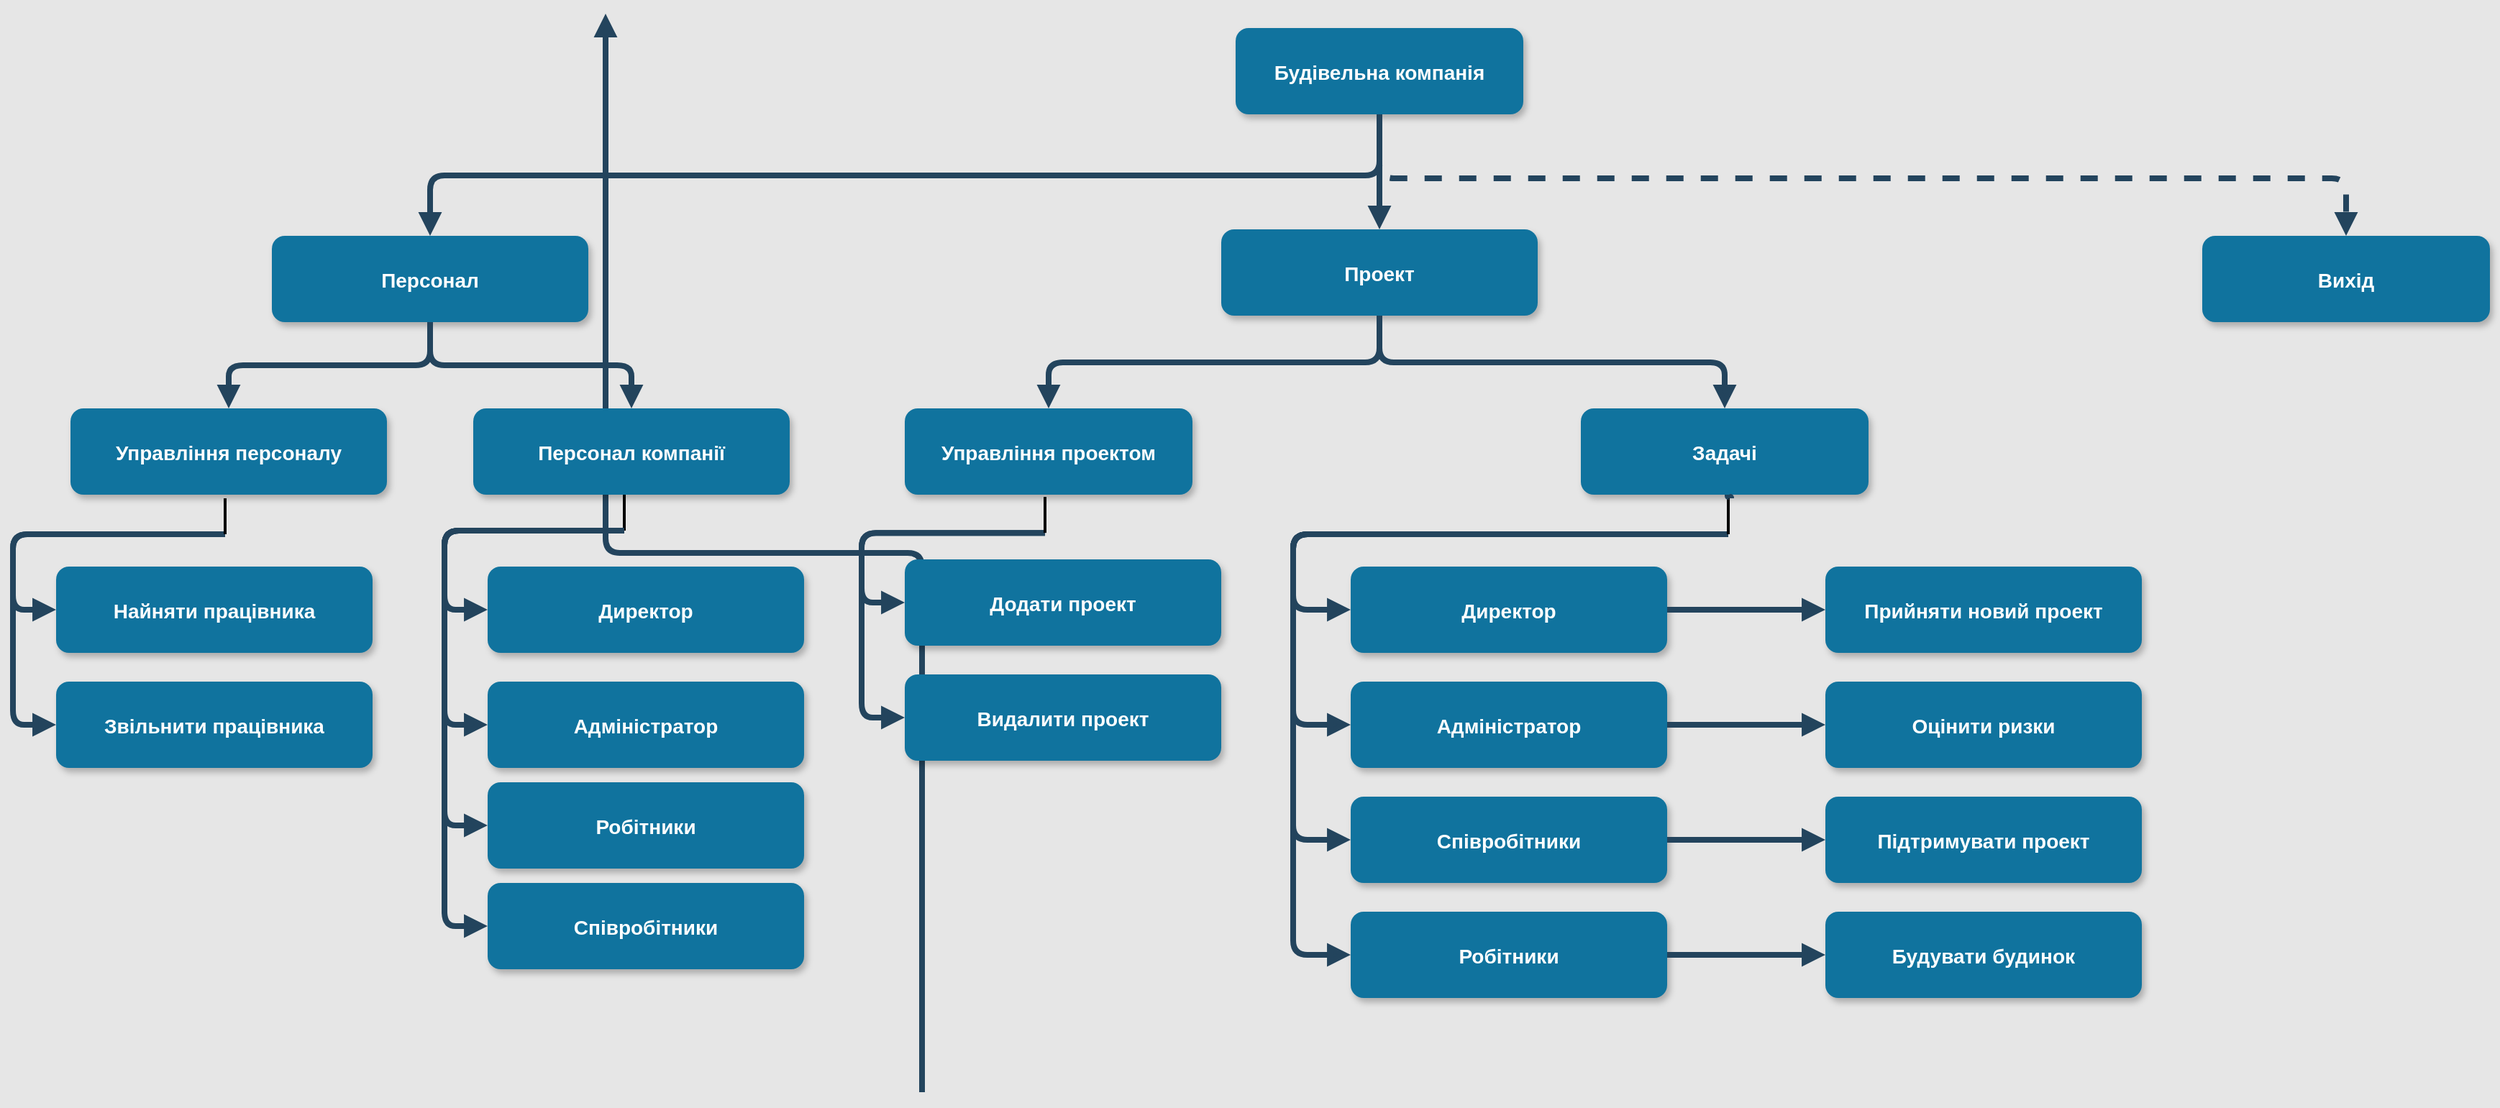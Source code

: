 <mxfile version="17.4.6" type="github" pages="2">
  <diagram name="Page-1" id="97916047-d0de-89f5-080d-49f4d83e522f">
    <mxGraphModel dx="3829.5" dy="1266" grid="1" gridSize="10" guides="0" tooltips="1" connect="1" arrows="1" fold="1" page="1" pageScale="1.5" pageWidth="1169" pageHeight="827" background="#E6E6E6" math="0" shadow="0">
      <root>
        <mxCell id="0" />
        <mxCell id="1" parent="0" />
        <mxCell id="2" value="Будівельна компанія" style="rounded=1;fillColor=#10739E;strokeColor=none;shadow=1;gradientColor=none;fontStyle=1;fontColor=#FFFFFF;fontSize=14;" parent="1" vertex="1">
          <mxGeometry x="600" y="205.5" width="200" height="60" as="geometry" />
        </mxCell>
        <mxCell id="3" value="Проект" style="rounded=1;fillColor=#10739E;strokeColor=none;shadow=1;gradientColor=none;fontStyle=1;fontColor=#FFFFFF;fontSize=14;" parent="1" vertex="1">
          <mxGeometry x="590" y="345.5" width="220" height="60" as="geometry" />
        </mxCell>
        <mxCell id="5" value="Управління проектом" style="rounded=1;fillColor=#10739E;strokeColor=none;shadow=1;gradientColor=none;fontStyle=1;fontColor=#FFFFFF;fontSize=14;" parent="1" vertex="1">
          <mxGeometry x="370" y="470" width="200" height="60" as="geometry" />
        </mxCell>
        <mxCell id="7" value="Вихід" style="rounded=1;fillColor=#10739E;strokeColor=none;shadow=1;gradientColor=none;fontStyle=1;fontColor=#FFFFFF;fontSize=14;" parent="1" vertex="1">
          <mxGeometry x="1272" y="350" width="200" height="60" as="geometry" />
        </mxCell>
        <mxCell id="29" value="" style="edgeStyle=elbowEdgeStyle;elbow=vertical;strokeWidth=4;endArrow=block;endFill=1;fontStyle=1;strokeColor=#23445D;" parent="1" source="2" target="3" edge="1">
          <mxGeometry x="22" y="165.5" width="100" height="100" as="geometry">
            <mxPoint x="22" y="265.5" as="sourcePoint" />
            <mxPoint x="122" y="165.5" as="targetPoint" />
          </mxGeometry>
        </mxCell>
        <mxCell id="30" value="" style="edgeStyle=elbowEdgeStyle;elbow=vertical;strokeWidth=4;endArrow=block;endFill=1;fontStyle=1;strokeColor=#23445D;" parent="1" source="3" target="5" edge="1">
          <mxGeometry x="22" y="165.5" width="100" height="100" as="geometry">
            <mxPoint x="22" y="265.5" as="sourcePoint" />
            <mxPoint x="122" y="165.5" as="targetPoint" />
          </mxGeometry>
        </mxCell>
        <mxCell id="33" value="" style="edgeStyle=elbowEdgeStyle;elbow=vertical;strokeWidth=4;endArrow=block;endFill=1;fontStyle=1;dashed=1;strokeColor=#23445D;entryX=0.5;entryY=0;entryDx=0;entryDy=0;" parent="1" source="2" target="7" edge="1">
          <mxGeometry x="22" y="165.5" width="100" height="100" as="geometry">
            <mxPoint x="22" y="265.5" as="sourcePoint" />
            <mxPoint x="122" y="165.5" as="targetPoint" />
            <Array as="points">
              <mxPoint x="1330" y="310" />
              <mxPoint x="1062" y="295.5" />
            </Array>
          </mxGeometry>
        </mxCell>
        <mxCell id="41" value="" style="edgeStyle=elbowEdgeStyle;elbow=vertical;strokeWidth=4;endArrow=block;endFill=1;fontStyle=1;strokeColor=#23445D;" parent="1" target="12" edge="1">
          <mxGeometry x="62" y="195.5" width="100" height="100" as="geometry">
            <mxPoint x="382" y="945.5" as="sourcePoint" />
            <mxPoint x="162" y="195.5" as="targetPoint" />
          </mxGeometry>
        </mxCell>
        <mxCell id="3_1e2oPx1GptNMxZSMDV-56" value="Персонал" style="rounded=1;fillColor=#10739E;strokeColor=none;shadow=1;gradientColor=none;fontStyle=1;fontColor=#FFFFFF;fontSize=14;" vertex="1" parent="1">
          <mxGeometry x="-70" y="350" width="220" height="60" as="geometry" />
        </mxCell>
        <mxCell id="3_1e2oPx1GptNMxZSMDV-57" value="" style="edgeStyle=elbowEdgeStyle;elbow=vertical;strokeWidth=4;endArrow=block;endFill=1;fontStyle=1;strokeColor=#23445D;exitX=0.5;exitY=1;exitDx=0;exitDy=0;" edge="1" parent="1" target="3_1e2oPx1GptNMxZSMDV-56" source="2">
          <mxGeometry x="-380" y="170" width="100" height="100" as="geometry">
            <mxPoint x="370" y="270" as="sourcePoint" />
            <mxPoint x="-280" y="170" as="targetPoint" />
          </mxGeometry>
        </mxCell>
        <mxCell id="3_1e2oPx1GptNMxZSMDV-58" value="Управління персоналу" style="rounded=1;fillColor=#10739E;strokeColor=none;shadow=1;gradientColor=none;fontStyle=1;fontColor=#FFFFFF;fontSize=14;" vertex="1" parent="1">
          <mxGeometry x="-210" y="470" width="220" height="60" as="geometry" />
        </mxCell>
        <mxCell id="3_1e2oPx1GptNMxZSMDV-60" value="" style="edgeStyle=elbowEdgeStyle;elbow=vertical;strokeWidth=4;endArrow=block;endFill=1;fontStyle=1;strokeColor=#23445D;exitX=0.5;exitY=1;exitDx=0;exitDy=0;entryX=0.5;entryY=0;entryDx=0;entryDy=0;" edge="1" parent="1" source="3_1e2oPx1GptNMxZSMDV-56" target="3_1e2oPx1GptNMxZSMDV-58">
          <mxGeometry x="-810" y="374.5" width="100" height="100" as="geometry">
            <mxPoint x="342" y="470" as="sourcePoint" />
            <mxPoint x="-160" y="554.5" as="targetPoint" />
          </mxGeometry>
        </mxCell>
        <mxCell id="3_1e2oPx1GptNMxZSMDV-64" value="" style="edgeStyle=elbowEdgeStyle;elbow=vertical;strokeWidth=4;endArrow=block;endFill=1;fontStyle=1;strokeColor=#23445D;exitX=1;exitY=0.5;exitDx=0;exitDy=0;entryX=0;entryY=0.5;entryDx=0;entryDy=0;exitPerimeter=0;" edge="1" parent="1" source="3_1e2oPx1GptNMxZSMDV-87" target="3_1e2oPx1GptNMxZSMDV-67">
          <mxGeometry x="-800" y="384.5" width="100" height="100" as="geometry">
            <mxPoint x="40" y="420" as="sourcePoint" />
            <mxPoint x="-190" y="640" as="targetPoint" />
            <Array as="points">
              <mxPoint x="-250" y="580" />
              <mxPoint x="-460" y="600" />
            </Array>
          </mxGeometry>
        </mxCell>
        <mxCell id="3_1e2oPx1GptNMxZSMDV-67" value="Найняти працівника" style="rounded=1;fillColor=#10739E;strokeColor=none;shadow=1;gradientColor=none;fontStyle=1;fontColor=#FFFFFF;fontSize=14;" vertex="1" parent="1">
          <mxGeometry x="-220" y="580" width="220" height="60" as="geometry" />
        </mxCell>
        <mxCell id="3_1e2oPx1GptNMxZSMDV-68" value="" style="edgeStyle=elbowEdgeStyle;elbow=vertical;strokeWidth=4;endArrow=block;endFill=1;fontStyle=1;strokeColor=#23445D;entryX=0;entryY=0.5;entryDx=0;entryDy=0;exitX=1;exitY=0.5;exitDx=0;exitDy=0;exitPerimeter=0;" edge="1" parent="1" target="3_1e2oPx1GptNMxZSMDV-69" source="3_1e2oPx1GptNMxZSMDV-87">
          <mxGeometry x="-570" y="384.5" width="100" height="100" as="geometry">
            <mxPoint x="-280" y="630" as="sourcePoint" />
            <mxPoint x="40" y="640" as="targetPoint" />
            <Array as="points">
              <mxPoint x="-250" y="580" />
              <mxPoint x="-240" y="660" />
              <mxPoint x="-210" y="560" />
              <mxPoint x="-240" y="630" />
              <mxPoint x="-150" y="560" />
              <mxPoint x="-240" y="650" />
              <mxPoint x="100" y="560" />
              <mxPoint x="-230" y="600" />
            </Array>
          </mxGeometry>
        </mxCell>
        <mxCell id="3_1e2oPx1GptNMxZSMDV-69" value="Звільнити працівника" style="rounded=1;fillColor=#10739E;strokeColor=none;shadow=1;gradientColor=none;fontStyle=1;fontColor=#FFFFFF;fontSize=14;" vertex="1" parent="1">
          <mxGeometry x="-220" y="660" width="220" height="60" as="geometry" />
        </mxCell>
        <mxCell id="3_1e2oPx1GptNMxZSMDV-70" value="Персонал компанії" style="rounded=1;fillColor=#10739E;strokeColor=none;shadow=1;gradientColor=none;fontStyle=1;fontColor=#FFFFFF;fontSize=14;" vertex="1" parent="1">
          <mxGeometry x="70" y="470" width="220" height="60" as="geometry" />
        </mxCell>
        <mxCell id="3_1e2oPx1GptNMxZSMDV-71" value="" style="edgeStyle=elbowEdgeStyle;elbow=vertical;strokeWidth=4;endArrow=block;endFill=1;fontStyle=1;strokeColor=#23445D;exitX=0.5;exitY=1;exitDx=0;exitDy=0;entryX=0.5;entryY=0;entryDx=0;entryDy=0;" edge="1" parent="1" target="3_1e2oPx1GptNMxZSMDV-70" source="3_1e2oPx1GptNMxZSMDV-56">
          <mxGeometry x="-570" y="374.5" width="100" height="100" as="geometry">
            <mxPoint x="270" y="410" as="sourcePoint" />
            <mxPoint x="180" y="470" as="targetPoint" />
          </mxGeometry>
        </mxCell>
        <mxCell id="3_1e2oPx1GptNMxZSMDV-73" value="Директор" style="rounded=1;fillColor=#10739E;strokeColor=none;shadow=1;gradientColor=none;fontStyle=1;fontColor=#FFFFFF;fontSize=14;" vertex="1" parent="1">
          <mxGeometry x="80" y="580" width="220" height="60" as="geometry" />
        </mxCell>
        <mxCell id="3_1e2oPx1GptNMxZSMDV-74" value="" style="edgeStyle=elbowEdgeStyle;elbow=vertical;strokeWidth=4;endArrow=block;endFill=1;fontStyle=1;strokeColor=#23445D;entryX=0;entryY=0.5;entryDx=0;entryDy=0;exitX=1;exitY=0.5;exitDx=0;exitDy=0;exitPerimeter=0;" edge="1" parent="1" target="3_1e2oPx1GptNMxZSMDV-73" source="3_1e2oPx1GptNMxZSMDV-80">
          <mxGeometry x="-580" y="504.5" width="100" height="100" as="geometry">
            <mxPoint y="660" as="sourcePoint" />
            <mxPoint x="70" y="684.5" as="targetPoint" />
            <Array as="points">
              <mxPoint x="50" y="770" />
              <mxPoint x="50" y="590" />
            </Array>
          </mxGeometry>
        </mxCell>
        <mxCell id="3_1e2oPx1GptNMxZSMDV-80" value="" style="line;strokeWidth=2;html=1;rotation=90;" vertex="1" parent="1">
          <mxGeometry x="162.5" y="537.5" width="25" height="10" as="geometry" />
        </mxCell>
        <mxCell id="3_1e2oPx1GptNMxZSMDV-85" value="" style="edgeStyle=elbowEdgeStyle;elbow=vertical;strokeWidth=4;endArrow=block;endFill=1;fontStyle=1;strokeColor=#23445D;exitX=1;exitY=0.5;exitDx=0;exitDy=0;exitPerimeter=0;entryX=0;entryY=0.5;entryDx=0;entryDy=0;" edge="1" parent="1" source="3_1e2oPx1GptNMxZSMDV-80" target="3_1e2oPx1GptNMxZSMDV-86">
          <mxGeometry x="-570" y="514.5" width="100" height="100" as="geometry">
            <mxPoint x="240" y="580" as="sourcePoint" />
            <mxPoint x="50" y="770" as="targetPoint" />
            <Array as="points">
              <mxPoint x="50" y="560" />
              <mxPoint x="60" y="600" />
            </Array>
          </mxGeometry>
        </mxCell>
        <mxCell id="3_1e2oPx1GptNMxZSMDV-86" value="Адміністратор" style="rounded=1;fillColor=#10739E;strokeColor=none;shadow=1;gradientColor=none;fontStyle=1;fontColor=#FFFFFF;fontSize=14;" vertex="1" parent="1">
          <mxGeometry x="80" y="660" width="220" height="60" as="geometry" />
        </mxCell>
        <mxCell id="3_1e2oPx1GptNMxZSMDV-87" value="" style="line;strokeWidth=2;html=1;rotation=90;" vertex="1" parent="1">
          <mxGeometry x="-115" y="535" width="25" height="20" as="geometry" />
        </mxCell>
        <mxCell id="3_1e2oPx1GptNMxZSMDV-90" value="Робітники" style="rounded=1;fillColor=#10739E;strokeColor=none;shadow=1;gradientColor=none;fontStyle=1;fontColor=#FFFFFF;fontSize=14;" vertex="1" parent="1">
          <mxGeometry x="80" y="730" width="220" height="60" as="geometry" />
        </mxCell>
        <mxCell id="3_1e2oPx1GptNMxZSMDV-91" value="" style="edgeStyle=elbowEdgeStyle;elbow=vertical;strokeWidth=4;endArrow=block;endFill=1;fontStyle=1;strokeColor=#23445D;exitX=1;exitY=0.5;exitDx=0;exitDy=0;exitPerimeter=0;entryX=0;entryY=0.5;entryDx=0;entryDy=0;" edge="1" parent="1" source="3_1e2oPx1GptNMxZSMDV-80" target="3_1e2oPx1GptNMxZSMDV-90">
          <mxGeometry x="-580" y="759.5" width="100" height="100" as="geometry">
            <mxPoint x="165" y="800" as="sourcePoint" />
            <mxPoint x="70" y="880" as="targetPoint" />
            <Array as="points">
              <mxPoint x="50" y="670" />
              <mxPoint x="90" y="555" />
              <mxPoint x="50" y="845" />
            </Array>
          </mxGeometry>
        </mxCell>
        <mxCell id="3_1e2oPx1GptNMxZSMDV-92" value="Співробітники" style="rounded=1;fillColor=#10739E;strokeColor=none;shadow=1;gradientColor=none;fontStyle=1;fontColor=#FFFFFF;fontSize=14;" vertex="1" parent="1">
          <mxGeometry x="80" y="800" width="220" height="60" as="geometry" />
        </mxCell>
        <mxCell id="3_1e2oPx1GptNMxZSMDV-93" value="" style="edgeStyle=elbowEdgeStyle;elbow=vertical;strokeWidth=4;endArrow=block;endFill=1;fontStyle=1;strokeColor=#23445D;entryX=0;entryY=0.5;entryDx=0;entryDy=0;exitX=1;exitY=0.5;exitDx=0;exitDy=0;exitPerimeter=0;" edge="1" parent="1" target="3_1e2oPx1GptNMxZSMDV-92" source="3_1e2oPx1GptNMxZSMDV-80">
          <mxGeometry x="-580" y="834.5" width="100" height="100" as="geometry">
            <mxPoint x="165" y="620" as="sourcePoint" />
            <mxPoint x="70" y="955" as="targetPoint" />
            <Array as="points">
              <mxPoint x="50" y="745" />
              <mxPoint x="90" y="630" />
              <mxPoint x="50" y="920" />
            </Array>
          </mxGeometry>
        </mxCell>
        <mxCell id="3_1e2oPx1GptNMxZSMDV-94" value="" style="edgeStyle=elbowEdgeStyle;elbow=vertical;strokeWidth=4;endArrow=block;endFill=1;fontStyle=1;strokeColor=#23445D;exitX=1;exitY=0.5;exitDx=0;exitDy=0;entryX=0;entryY=0.5;entryDx=0;entryDy=0;exitPerimeter=0;" edge="1" parent="1" source="3_1e2oPx1GptNMxZSMDV-98" target="3_1e2oPx1GptNMxZSMDV-95">
          <mxGeometry x="-230" y="379.5" width="100" height="100" as="geometry">
            <mxPoint x="610" y="415" as="sourcePoint" />
            <mxPoint x="380" y="635" as="targetPoint" />
            <Array as="points">
              <mxPoint x="340" y="580" />
              <mxPoint x="320" y="575" />
              <mxPoint x="110" y="595" />
            </Array>
          </mxGeometry>
        </mxCell>
        <mxCell id="3_1e2oPx1GptNMxZSMDV-95" value="Додати проект" style="rounded=1;fillColor=#10739E;strokeColor=none;shadow=1;gradientColor=none;fontStyle=1;fontColor=#FFFFFF;fontSize=14;" vertex="1" parent="1">
          <mxGeometry x="370" y="575" width="220" height="60" as="geometry" />
        </mxCell>
        <mxCell id="3_1e2oPx1GptNMxZSMDV-96" value="" style="edgeStyle=elbowEdgeStyle;elbow=vertical;strokeWidth=4;endArrow=block;endFill=1;fontStyle=1;strokeColor=#23445D;entryX=0;entryY=0.5;entryDx=0;entryDy=0;exitX=1;exitY=0.5;exitDx=0;exitDy=0;exitPerimeter=0;" edge="1" parent="1" source="3_1e2oPx1GptNMxZSMDV-98" target="3_1e2oPx1GptNMxZSMDV-97">
          <mxGeometry y="379.5" width="100" height="100" as="geometry">
            <mxPoint x="290" y="625" as="sourcePoint" />
            <mxPoint x="610" y="635" as="targetPoint" />
            <Array as="points">
              <mxPoint x="340" y="630" />
              <mxPoint x="320" y="575" />
              <mxPoint x="330" y="655" />
              <mxPoint x="360" y="555" />
              <mxPoint x="330" y="625" />
              <mxPoint x="420" y="555" />
              <mxPoint x="330" y="645" />
              <mxPoint x="670" y="555" />
              <mxPoint x="340" y="595" />
            </Array>
          </mxGeometry>
        </mxCell>
        <mxCell id="3_1e2oPx1GptNMxZSMDV-97" value="Видалити проект" style="rounded=1;fillColor=#10739E;strokeColor=none;shadow=1;gradientColor=none;fontStyle=1;fontColor=#FFFFFF;fontSize=14;" vertex="1" parent="1">
          <mxGeometry x="370" y="655" width="220" height="60" as="geometry" />
        </mxCell>
        <mxCell id="3_1e2oPx1GptNMxZSMDV-98" value="" style="line;strokeWidth=2;html=1;rotation=90;" vertex="1" parent="1">
          <mxGeometry x="455" y="534.06" width="25.02" height="20" as="geometry" />
        </mxCell>
        <mxCell id="3_1e2oPx1GptNMxZSMDV-108" value="Задачі" style="rounded=1;fillColor=#10739E;strokeColor=none;shadow=1;gradientColor=none;fontStyle=1;fontColor=#FFFFFF;fontSize=14;" vertex="1" parent="1">
          <mxGeometry x="840" y="470" width="200" height="60" as="geometry" />
        </mxCell>
        <mxCell id="3_1e2oPx1GptNMxZSMDV-109" value="" style="edgeStyle=elbowEdgeStyle;elbow=vertical;strokeWidth=4;endArrow=block;endFill=1;fontStyle=1;strokeColor=#23445D;exitX=0.5;exitY=1;exitDx=0;exitDy=0;" edge="1" parent="1" target="3_1e2oPx1GptNMxZSMDV-108" source="3">
          <mxGeometry x="492" y="140" width="100" height="100" as="geometry">
            <mxPoint x="1232" y="370" as="sourcePoint" />
            <mxPoint x="592" y="140" as="targetPoint" />
          </mxGeometry>
        </mxCell>
        <mxCell id="3_1e2oPx1GptNMxZSMDV-114" value="Директор" style="rounded=1;fillColor=#10739E;strokeColor=none;shadow=1;gradientColor=none;fontStyle=1;fontColor=#FFFFFF;fontSize=14;" vertex="1" parent="1">
          <mxGeometry x="680" y="580" width="220" height="60" as="geometry" />
        </mxCell>
        <mxCell id="3_1e2oPx1GptNMxZSMDV-115" value="" style="edgeStyle=elbowEdgeStyle;elbow=vertical;strokeWidth=4;endArrow=block;endFill=1;fontStyle=1;strokeColor=#23445D;entryX=0;entryY=0.5;entryDx=0;entryDy=0;exitX=1;exitY=0.5;exitDx=0;exitDy=0;exitPerimeter=0;" edge="1" parent="1" source="3_1e2oPx1GptNMxZSMDV-116" target="3_1e2oPx1GptNMxZSMDV-114">
          <mxGeometry x="-260" y="717" width="100" height="100" as="geometry">
            <mxPoint x="320" y="872.5" as="sourcePoint" />
            <mxPoint x="390" y="897" as="targetPoint" />
            <Array as="points">
              <mxPoint x="640" y="640" />
              <mxPoint x="720" y="650" />
              <mxPoint x="370" y="982.5" />
              <mxPoint x="370" y="802.5" />
            </Array>
          </mxGeometry>
        </mxCell>
        <mxCell id="3_1e2oPx1GptNMxZSMDV-117" value="" style="edgeStyle=elbowEdgeStyle;elbow=vertical;strokeWidth=4;endArrow=block;endFill=1;fontStyle=1;strokeColor=#23445D;exitX=1;exitY=0.5;exitDx=0;exitDy=0;exitPerimeter=0;entryX=0;entryY=0.5;entryDx=0;entryDy=0;" edge="1" parent="1" source="3_1e2oPx1GptNMxZSMDV-116" target="3_1e2oPx1GptNMxZSMDV-118">
          <mxGeometry x="-250" y="727" width="100" height="100" as="geometry">
            <mxPoint x="560" y="792.5" as="sourcePoint" />
            <mxPoint x="370" y="982.5" as="targetPoint" />
            <Array as="points">
              <mxPoint x="640" y="680" />
              <mxPoint x="760" y="670" />
              <mxPoint x="370" y="772.5" />
              <mxPoint x="380" y="812.5" />
            </Array>
          </mxGeometry>
        </mxCell>
        <mxCell id="3_1e2oPx1GptNMxZSMDV-118" value="Адміністратор" style="rounded=1;fillColor=#10739E;strokeColor=none;shadow=1;gradientColor=none;fontStyle=1;fontColor=#FFFFFF;fontSize=14;" vertex="1" parent="1">
          <mxGeometry x="680" y="660" width="220" height="60" as="geometry" />
        </mxCell>
        <mxCell id="3_1e2oPx1GptNMxZSMDV-119" value="Робітники" style="rounded=1;fillColor=#10739E;strokeColor=none;shadow=1;gradientColor=none;fontStyle=1;fontColor=#FFFFFF;fontSize=14;" vertex="1" parent="1">
          <mxGeometry x="680" y="820" width="220" height="60" as="geometry" />
        </mxCell>
        <mxCell id="3_1e2oPx1GptNMxZSMDV-120" value="" style="edgeStyle=elbowEdgeStyle;elbow=vertical;strokeWidth=4;endArrow=block;endFill=1;fontStyle=1;strokeColor=#23445D;exitX=1;exitY=0.5;exitDx=0;exitDy=0;exitPerimeter=0;entryX=0;entryY=0.5;entryDx=0;entryDy=0;" edge="1" parent="1" source="3_1e2oPx1GptNMxZSMDV-116" target="3_1e2oPx1GptNMxZSMDV-119">
          <mxGeometry x="-260" y="972" width="100" height="100" as="geometry">
            <mxPoint x="485" y="1012.5" as="sourcePoint" />
            <mxPoint x="390" y="1092.5" as="targetPoint" />
            <Array as="points">
              <mxPoint x="640" y="660" />
              <mxPoint x="690" y="730" />
              <mxPoint x="370" y="882.5" />
              <mxPoint x="410" y="767.5" />
              <mxPoint x="370" y="1057.5" />
            </Array>
          </mxGeometry>
        </mxCell>
        <mxCell id="3_1e2oPx1GptNMxZSMDV-121" value="Співробітники" style="rounded=1;fillColor=#10739E;strokeColor=none;shadow=1;gradientColor=none;fontStyle=1;fontColor=#FFFFFF;fontSize=14;" vertex="1" parent="1">
          <mxGeometry x="680" y="740" width="220" height="60" as="geometry" />
        </mxCell>
        <mxCell id="3_1e2oPx1GptNMxZSMDV-122" value="" style="edgeStyle=elbowEdgeStyle;elbow=vertical;strokeWidth=4;endArrow=block;endFill=1;fontStyle=1;strokeColor=#23445D;entryX=0;entryY=0.5;entryDx=0;entryDy=0;exitX=1;exitY=0.5;exitDx=0;exitDy=0;exitPerimeter=0;" edge="1" parent="1" source="3_1e2oPx1GptNMxZSMDV-116" target="3_1e2oPx1GptNMxZSMDV-121">
          <mxGeometry x="-260" y="1047" width="100" height="100" as="geometry">
            <mxPoint x="485" y="832.5" as="sourcePoint" />
            <mxPoint x="390" y="1167.5" as="targetPoint" />
            <Array as="points">
              <mxPoint x="640" y="660" />
              <mxPoint x="700" y="690" />
              <mxPoint x="370" y="957.5" />
              <mxPoint x="410" y="842.5" />
              <mxPoint x="370" y="1132.5" />
            </Array>
          </mxGeometry>
        </mxCell>
        <mxCell id="3_1e2oPx1GptNMxZSMDV-116" value="" style="line;strokeWidth=2;html=1;rotation=90;" vertex="1" parent="1">
          <mxGeometry x="930" y="540" width="25" height="10" as="geometry" />
        </mxCell>
        <mxCell id="3_1e2oPx1GptNMxZSMDV-123" value="" style="edgeStyle=elbowEdgeStyle;elbow=vertical;strokeWidth=4;endArrow=none;endFill=1;fontStyle=1;strokeColor=#23445D;exitX=0.5;exitY=1;exitDx=0;exitDy=0;" edge="1" parent="1">
          <mxGeometry x="24" y="165.5" width="100" height="100" as="geometry">
            <mxPoint x="942" y="530" as="sourcePoint" />
            <mxPoint x="944.5" y="532.5" as="targetPoint" />
            <Array as="points" />
          </mxGeometry>
        </mxCell>
        <mxCell id="3_1e2oPx1GptNMxZSMDV-126" value="" style="edgeStyle=elbowEdgeStyle;elbow=vertical;strokeWidth=4;endArrow=block;endFill=1;fontStyle=1;strokeColor=#23445D;entryX=0;entryY=0.5;entryDx=0;entryDy=0;exitX=1;exitY=0.5;exitDx=0;exitDy=0;" edge="1" parent="1" target="3_1e2oPx1GptNMxZSMDV-127" source="3_1e2oPx1GptNMxZSMDV-114">
          <mxGeometry x="700" y="294.5" width="100" height="100" as="geometry">
            <mxPoint x="900" y="541.57" as="sourcePoint" />
            <mxPoint x="1310" y="550" as="targetPoint" />
            <Array as="points">
              <mxPoint x="970" y="610" />
              <mxPoint x="1030" y="570" />
              <mxPoint x="1060" y="470.0" />
              <mxPoint x="1030" y="540" />
              <mxPoint x="1120" y="470.0" />
              <mxPoint x="1030" y="560" />
              <mxPoint x="1370" y="470.0" />
              <mxPoint x="1040" y="510.0" />
            </Array>
          </mxGeometry>
        </mxCell>
        <mxCell id="3_1e2oPx1GptNMxZSMDV-127" value="Прийняти новий проект" style="rounded=1;fillColor=#10739E;strokeColor=none;shadow=1;gradientColor=none;fontStyle=1;fontColor=#FFFFFF;fontSize=14;" vertex="1" parent="1">
          <mxGeometry x="1010" y="580" width="220" height="60" as="geometry" />
        </mxCell>
        <mxCell id="3_1e2oPx1GptNMxZSMDV-128" value="" style="edgeStyle=elbowEdgeStyle;elbow=vertical;strokeWidth=4;endArrow=block;endFill=1;fontStyle=1;strokeColor=#23445D;entryX=0;entryY=0.5;entryDx=0;entryDy=0;exitX=1;exitY=0.5;exitDx=0;exitDy=0;" edge="1" parent="1" target="3_1e2oPx1GptNMxZSMDV-129" source="3_1e2oPx1GptNMxZSMDV-118">
          <mxGeometry x="710" y="374.5" width="100" height="100" as="geometry">
            <mxPoint x="900" y="680" as="sourcePoint" />
            <mxPoint x="1320" y="630" as="targetPoint" />
            <Array as="points">
              <mxPoint x="980" y="690" />
              <mxPoint x="1040" y="650" />
              <mxPoint x="1070" y="550" />
              <mxPoint x="1040" y="620" />
              <mxPoint x="1130" y="550" />
              <mxPoint x="1040" y="640" />
              <mxPoint x="1380" y="550" />
              <mxPoint x="1050" y="590" />
            </Array>
          </mxGeometry>
        </mxCell>
        <mxCell id="3_1e2oPx1GptNMxZSMDV-129" value="Оцінити ризки" style="rounded=1;fillColor=#10739E;strokeColor=none;shadow=1;gradientColor=none;fontStyle=1;fontColor=#FFFFFF;fontSize=14;" vertex="1" parent="1">
          <mxGeometry x="1010" y="660" width="220" height="60" as="geometry" />
        </mxCell>
        <mxCell id="3_1e2oPx1GptNMxZSMDV-132" value="" style="edgeStyle=elbowEdgeStyle;elbow=vertical;strokeWidth=4;endArrow=block;endFill=1;fontStyle=1;strokeColor=#23445D;entryX=0;entryY=0.5;entryDx=0;entryDy=0;exitX=1;exitY=0.5;exitDx=0;exitDy=0;" edge="1" parent="1" target="3_1e2oPx1GptNMxZSMDV-133" source="3_1e2oPx1GptNMxZSMDV-121">
          <mxGeometry x="700" y="454.5" width="100" height="100" as="geometry">
            <mxPoint x="890" y="770" as="sourcePoint" />
            <mxPoint x="1310" y="710" as="targetPoint" />
            <Array as="points">
              <mxPoint x="970" y="770" />
              <mxPoint x="1030" y="730" />
              <mxPoint x="1060" y="630" />
              <mxPoint x="1030" y="700" />
              <mxPoint x="1120" y="630" />
              <mxPoint x="1030" y="720" />
              <mxPoint x="1370" y="630" />
              <mxPoint x="1040" y="670" />
            </Array>
          </mxGeometry>
        </mxCell>
        <mxCell id="3_1e2oPx1GptNMxZSMDV-133" value="Підтримувати проект" style="rounded=1;fillColor=#10739E;strokeColor=none;shadow=1;gradientColor=none;fontStyle=1;fontColor=#FFFFFF;fontSize=14;" vertex="1" parent="1">
          <mxGeometry x="1010" y="740" width="220" height="60" as="geometry" />
        </mxCell>
        <mxCell id="3_1e2oPx1GptNMxZSMDV-134" value="" style="edgeStyle=elbowEdgeStyle;elbow=vertical;strokeWidth=4;endArrow=block;endFill=1;fontStyle=1;strokeColor=#23445D;entryX=0;entryY=0.5;entryDx=0;entryDy=0;exitX=1;exitY=0.5;exitDx=0;exitDy=0;" edge="1" parent="1" target="3_1e2oPx1GptNMxZSMDV-135" source="3_1e2oPx1GptNMxZSMDV-119">
          <mxGeometry x="710" y="534.5" width="100" height="100" as="geometry">
            <mxPoint x="910" y="850" as="sourcePoint" />
            <mxPoint x="1320" y="790" as="targetPoint" />
            <Array as="points">
              <mxPoint x="980" y="850" />
              <mxPoint x="1040" y="810" />
              <mxPoint x="1070" y="710" />
              <mxPoint x="1040" y="780" />
              <mxPoint x="1130" y="710" />
              <mxPoint x="1040" y="800" />
              <mxPoint x="1380" y="710" />
              <mxPoint x="1050" y="750" />
            </Array>
          </mxGeometry>
        </mxCell>
        <mxCell id="3_1e2oPx1GptNMxZSMDV-135" value="Будувати будинок" style="rounded=1;fillColor=#10739E;strokeColor=none;shadow=1;gradientColor=none;fontStyle=1;fontColor=#FFFFFF;fontSize=14;" vertex="1" parent="1">
          <mxGeometry x="1010" y="820" width="220" height="60" as="geometry" />
        </mxCell>
      </root>
    </mxGraphModel>
  </diagram>
  <diagram id="6iqU98kOdJHu1Y97LmQo" name="Page-2">
    <mxGraphModel dx="1298" dy="791" grid="1" gridSize="10" guides="1" tooltips="1" connect="1" arrows="1" fold="1" page="1" pageScale="1" pageWidth="1169" pageHeight="827" background="#ffffff" math="0" shadow="0">
      <root>
        <mxCell id="0" />
        <mxCell id="1" parent="0" />
        <mxCell id="941zQO647IFoR3ROYeWa-2" value="Адміністратор" style="shape=umlActor;verticalLabelPosition=bottom;verticalAlign=top;html=1;outlineConnect=0;fillColor=#bac8d3;strokeColor=#23445d;rounded=1;" vertex="1" parent="1">
          <mxGeometry x="70" y="340" width="50" height="90" as="geometry" />
        </mxCell>
        <mxCell id="YLFUS85U2iEoud7kKDke-1" value="" style="edgeStyle=elbowEdgeStyle;elbow=vertical;strokeWidth=4;endArrow=block;endFill=1;fontStyle=1;strokeColor=#23445D;exitX=1;exitY=0.5;exitDx=0;exitDy=0;exitPerimeter=0;entryX=0;entryY=0.5;entryDx=0;entryDy=0;rounded=1;" edge="1" parent="1" source="YLFUS85U2iEoud7kKDke-8" target="GCUnTFRCWOVy6Oiy0jos-1">
          <mxGeometry x="-380" y="170" width="100" height="100" as="geometry">
            <mxPoint x="220" y="540" as="sourcePoint" />
            <mxPoint x="310" y="220" as="targetPoint" />
            <Array as="points">
              <mxPoint x="270" y="220" />
            </Array>
          </mxGeometry>
        </mxCell>
        <mxCell id="YLFUS85U2iEoud7kKDke-8" value="" style="line;strokeWidth=2;html=1;rounded=1;" vertex="1" parent="1">
          <mxGeometry x="120" y="380" width="80" height="10" as="geometry" />
        </mxCell>
        <mxCell id="GCUnTFRCWOVy6Oiy0jos-1" value="Назва компанії" style="rounded=1;fillColor=#10739E;strokeColor=none;shadow=1;gradientColor=none;fontStyle=1;fontColor=#FFFFFF;fontSize=14;" vertex="1" parent="1">
          <mxGeometry x="230" y="190" width="200" height="60" as="geometry" />
        </mxCell>
        <mxCell id="GCUnTFRCWOVy6Oiy0jos-3" value="" style="edgeStyle=elbowEdgeStyle;elbow=vertical;strokeWidth=4;endArrow=block;endFill=1;fontStyle=1;strokeColor=#23445D;entryX=0;entryY=0.5;entryDx=0;entryDy=0;exitX=1;exitY=0.5;exitDx=0;exitDy=0;exitPerimeter=0;rounded=1;" edge="1" parent="1" target="GCUnTFRCWOVy6Oiy0jos-4" source="YLFUS85U2iEoud7kKDke-8">
          <mxGeometry x="-380" y="255" width="100" height="100" as="geometry">
            <mxPoint x="200" y="440" as="sourcePoint" />
            <mxPoint x="310" y="305" as="targetPoint" />
            <Array as="points">
              <mxPoint x="270" y="305" />
            </Array>
          </mxGeometry>
        </mxCell>
        <mxCell id="GCUnTFRCWOVy6Oiy0jos-4" value="Задачі" style="rounded=1;fillColor=#10739E;strokeColor=none;shadow=1;gradientColor=none;fontStyle=1;fontColor=#FFFFFF;fontSize=14;" vertex="1" parent="1">
          <mxGeometry x="230" y="275" width="200" height="60" as="geometry" />
        </mxCell>
        <mxCell id="GCUnTFRCWOVy6Oiy0jos-5" value="" style="edgeStyle=elbowEdgeStyle;elbow=vertical;strokeWidth=4;endArrow=block;endFill=1;fontStyle=1;strokeColor=#23445D;exitX=1;exitY=0.5;exitDx=0;exitDy=0;exitPerimeter=0;entryX=0;entryY=0.5;entryDx=0;entryDy=0;rounded=1;" edge="1" parent="1" target="GCUnTFRCWOVy6Oiy0jos-6" source="YLFUS85U2iEoud7kKDke-8">
          <mxGeometry x="-360" y="360" width="100" height="100" as="geometry">
            <mxPoint x="260" y="635" as="sourcePoint" />
            <mxPoint x="330" y="410" as="targetPoint" />
            <Array as="points">
              <mxPoint x="260" y="390" />
              <mxPoint x="260" y="370" />
            </Array>
          </mxGeometry>
        </mxCell>
        <mxCell id="GCUnTFRCWOVy6Oiy0jos-6" value="Персонал" style="rounded=1;fillColor=#10739E;strokeColor=none;shadow=1;gradientColor=none;fontStyle=1;fontColor=#FFFFFF;fontSize=14;" vertex="1" parent="1">
          <mxGeometry x="230" y="359" width="200" height="60" as="geometry" />
        </mxCell>
        <mxCell id="GCUnTFRCWOVy6Oiy0jos-7" value="" style="edgeStyle=elbowEdgeStyle;elbow=vertical;strokeWidth=4;endArrow=block;endFill=1;fontStyle=1;strokeColor=#23445D;entryX=0;entryY=0.5;entryDx=0;entryDy=0;exitX=1;exitY=0.5;exitDx=0;exitDy=0;exitPerimeter=0;rounded=1;" edge="1" parent="1" target="GCUnTFRCWOVy6Oiy0jos-8" source="YLFUS85U2iEoud7kKDke-8">
          <mxGeometry x="-380" y="430" width="100" height="100" as="geometry">
            <mxPoint x="240" y="440" as="sourcePoint" />
            <mxPoint x="310" y="480" as="targetPoint" />
            <Array as="points">
              <mxPoint x="270" y="480" />
            </Array>
          </mxGeometry>
        </mxCell>
        <mxCell id="GCUnTFRCWOVy6Oiy0jos-8" value="Бухгалтерія" style="rounded=1;fillColor=#10739E;strokeColor=none;shadow=1;gradientColor=none;fontStyle=1;fontColor=#FFFFFF;fontSize=14;" vertex="1" parent="1">
          <mxGeometry x="230" y="450" width="200" height="60" as="geometry" />
        </mxCell>
        <mxCell id="GCUnTFRCWOVy6Oiy0jos-9" value="" style="edgeStyle=elbowEdgeStyle;elbow=vertical;strokeWidth=4;endArrow=block;endFill=1;fontStyle=1;strokeColor=#23445D;exitX=1;exitY=0.5;exitDx=0;exitDy=0;exitPerimeter=0;entryX=0;entryY=0.5;entryDx=0;entryDy=0;" edge="1" parent="1" target="GCUnTFRCWOVy6Oiy0jos-10" source="YLFUS85U2iEoud7kKDke-8">
          <mxGeometry x="-380" y="520" width="100" height="100" as="geometry">
            <mxPoint x="240" y="795" as="sourcePoint" />
            <mxPoint x="310" y="570" as="targetPoint" />
            <Array as="points">
              <mxPoint x="270" y="570" />
            </Array>
          </mxGeometry>
        </mxCell>
        <mxCell id="GCUnTFRCWOVy6Oiy0jos-10" value="Розташування" style="rounded=1;fillColor=#10739E;strokeColor=none;shadow=1;gradientColor=none;fontStyle=1;fontColor=#FFFFFF;fontSize=14;" vertex="1" parent="1">
          <mxGeometry x="230" y="540" width="200" height="60" as="geometry" />
        </mxCell>
        <mxCell id="GCUnTFRCWOVy6Oiy0jos-11" value="Клієнт" style="shape=umlActor;verticalLabelPosition=bottom;verticalAlign=top;html=1;outlineConnect=0;fillColor=#bac8d3;strokeColor=#23445d;rounded=1;" vertex="1" parent="1">
          <mxGeometry x="850" y="340" width="50" height="90" as="geometry" />
        </mxCell>
        <mxCell id="GCUnTFRCWOVy6Oiy0jos-13" value="" style="edgeStyle=elbowEdgeStyle;elbow=vertical;strokeWidth=4;endArrow=block;endFill=1;fontStyle=1;strokeColor=#23445D;exitX=0;exitY=0.5;exitDx=0;exitDy=0;exitPerimeter=0;entryX=1;entryY=0.5;entryDx=0;entryDy=0;rounded=1;" edge="1" parent="1" source="GCUnTFRCWOVy6Oiy0jos-14" target="GCUnTFRCWOVy6Oiy0jos-15">
          <mxGeometry x="-110" y="170" width="100" height="100" as="geometry">
            <mxPoint x="490" y="540" as="sourcePoint" />
            <mxPoint x="580" y="220" as="targetPoint" />
            <Array as="points">
              <mxPoint x="540" y="220" />
            </Array>
          </mxGeometry>
        </mxCell>
        <mxCell id="GCUnTFRCWOVy6Oiy0jos-14" value="" style="line;strokeWidth=2;html=1;rounded=1;" vertex="1" parent="1">
          <mxGeometry x="750" y="384" width="80" height="10" as="geometry" />
        </mxCell>
        <mxCell id="GCUnTFRCWOVy6Oiy0jos-15" value="Додаткові послуги" style="rounded=1;fillColor=#10739E;strokeColor=none;shadow=1;gradientColor=none;fontStyle=1;fontColor=#FFFFFF;fontSize=14;" vertex="1" parent="1">
          <mxGeometry x="500" y="190" width="200" height="60" as="geometry" />
        </mxCell>
        <mxCell id="GCUnTFRCWOVy6Oiy0jos-16" value="" style="edgeStyle=elbowEdgeStyle;elbow=vertical;strokeWidth=4;endArrow=block;endFill=1;fontStyle=1;strokeColor=#23445D;entryX=1;entryY=0.5;entryDx=0;entryDy=0;exitX=0;exitY=0.5;exitDx=0;exitDy=0;exitPerimeter=0;rounded=1;" edge="1" parent="1" source="GCUnTFRCWOVy6Oiy0jos-14" target="GCUnTFRCWOVy6Oiy0jos-17">
          <mxGeometry x="-110" y="255" width="100" height="100" as="geometry">
            <mxPoint x="470" y="440" as="sourcePoint" />
            <mxPoint x="580" y="305" as="targetPoint" />
            <Array as="points">
              <mxPoint x="540" y="305" />
            </Array>
          </mxGeometry>
        </mxCell>
        <mxCell id="GCUnTFRCWOVy6Oiy0jos-17" value="Замовлення" style="rounded=1;fillColor=#10739E;strokeColor=none;shadow=1;gradientColor=none;fontStyle=1;fontColor=#FFFFFF;fontSize=14;" vertex="1" parent="1">
          <mxGeometry x="500" y="275" width="200" height="60" as="geometry" />
        </mxCell>
        <mxCell id="GCUnTFRCWOVy6Oiy0jos-18" value="" style="edgeStyle=elbowEdgeStyle;elbow=vertical;strokeWidth=4;endArrow=block;endFill=1;fontStyle=1;strokeColor=#23445D;entryX=1;entryY=0.5;entryDx=0;entryDy=0;rounded=1;exitX=0;exitY=0.5;exitDx=0;exitDy=0;exitPerimeter=0;" edge="1" parent="1" source="GCUnTFRCWOVy6Oiy0jos-14" target="GCUnTFRCWOVy6Oiy0jos-19">
          <mxGeometry x="-90" y="360" width="100" height="100" as="geometry">
            <mxPoint x="750" y="420" as="sourcePoint" />
            <mxPoint x="600" y="410" as="targetPoint" />
            <Array as="points">
              <mxPoint x="530" y="390" />
              <mxPoint x="530" y="370" />
            </Array>
          </mxGeometry>
        </mxCell>
        <mxCell id="GCUnTFRCWOVy6Oiy0jos-19" value="Вибір проекту" style="rounded=1;fillColor=#10739E;strokeColor=none;shadow=1;gradientColor=none;fontStyle=1;fontColor=#FFFFFF;fontSize=14;" vertex="1" parent="1">
          <mxGeometry x="500" y="359" width="200" height="60" as="geometry" />
        </mxCell>
        <mxCell id="GCUnTFRCWOVy6Oiy0jos-20" value="" style="edgeStyle=elbowEdgeStyle;elbow=vertical;strokeWidth=4;endArrow=block;endFill=1;fontStyle=1;strokeColor=#23445D;entryX=1;entryY=0.5;entryDx=0;entryDy=0;exitX=0;exitY=0.5;exitDx=0;exitDy=0;exitPerimeter=0;rounded=1;" edge="1" parent="1" source="GCUnTFRCWOVy6Oiy0jos-14" target="GCUnTFRCWOVy6Oiy0jos-21">
          <mxGeometry x="-110" y="430" width="100" height="100" as="geometry">
            <mxPoint x="510" y="440" as="sourcePoint" />
            <mxPoint x="580" y="480" as="targetPoint" />
            <Array as="points">
              <mxPoint x="540" y="480" />
            </Array>
          </mxGeometry>
        </mxCell>
        <mxCell id="GCUnTFRCWOVy6Oiy0jos-21" value="Оплата" style="rounded=1;fillColor=#10739E;strokeColor=none;shadow=1;gradientColor=none;fontStyle=1;fontColor=#FFFFFF;fontSize=14;" vertex="1" parent="1">
          <mxGeometry x="500" y="450" width="200" height="60" as="geometry" />
        </mxCell>
        <mxCell id="GCUnTFRCWOVy6Oiy0jos-22" value="" style="edgeStyle=elbowEdgeStyle;elbow=vertical;strokeWidth=4;endArrow=block;endFill=1;fontStyle=1;strokeColor=#23445D;exitX=0;exitY=0.5;exitDx=0;exitDy=0;exitPerimeter=0;entryX=1;entryY=0.5;entryDx=0;entryDy=0;" edge="1" parent="1" source="GCUnTFRCWOVy6Oiy0jos-14" target="GCUnTFRCWOVy6Oiy0jos-23">
          <mxGeometry x="-110" y="520" width="100" height="100" as="geometry">
            <mxPoint x="510" y="795" as="sourcePoint" />
            <mxPoint x="580" y="570" as="targetPoint" />
            <Array as="points">
              <mxPoint x="540" y="570" />
            </Array>
          </mxGeometry>
        </mxCell>
        <mxCell id="GCUnTFRCWOVy6Oiy0jos-23" value="Розташування" style="rounded=1;fillColor=#10739E;strokeColor=none;shadow=1;gradientColor=none;fontStyle=1;fontColor=#FFFFFF;fontSize=14;" vertex="1" parent="1">
          <mxGeometry x="500" y="540" width="200" height="60" as="geometry" />
        </mxCell>
      </root>
    </mxGraphModel>
  </diagram>
</mxfile>
